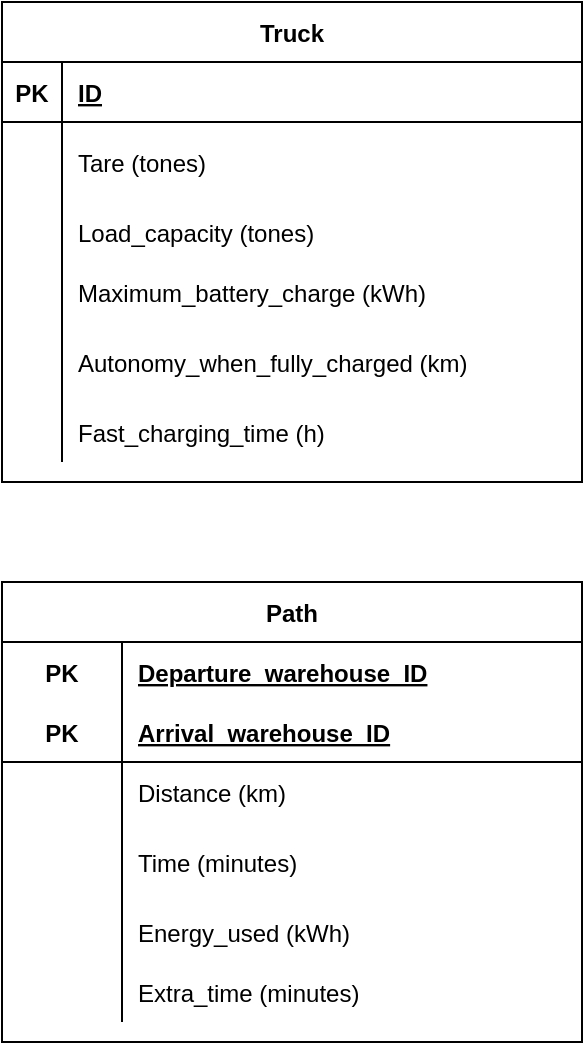 <mxfile version="20.5.1" type="device"><diagram id="kaK7hIqWuDzbgCGweC6W" name="Strona-1"><mxGraphModel dx="1154" dy="634" grid="1" gridSize="10" guides="1" tooltips="1" connect="1" arrows="1" fold="1" page="1" pageScale="1" pageWidth="827" pageHeight="1169" math="0" shadow="0"><root><mxCell id="0"/><mxCell id="1" parent="0"/><mxCell id="QyO1bW1XIcq_5lWwzmQn-1" value="Truck" style="shape=table;startSize=30;container=1;collapsible=1;childLayout=tableLayout;fixedRows=1;rowLines=0;fontStyle=1;align=center;resizeLast=1;" vertex="1" parent="1"><mxGeometry x="100" y="30" width="290" height="240" as="geometry"><mxRectangle x="80" y="70" width="70" height="30" as="alternateBounds"/></mxGeometry></mxCell><mxCell id="QyO1bW1XIcq_5lWwzmQn-2" value="" style="shape=tableRow;horizontal=0;startSize=0;swimlaneHead=0;swimlaneBody=0;fillColor=none;collapsible=0;dropTarget=0;points=[[0,0.5],[1,0.5]];portConstraint=eastwest;top=0;left=0;right=0;bottom=1;" vertex="1" parent="QyO1bW1XIcq_5lWwzmQn-1"><mxGeometry y="30" width="290" height="30" as="geometry"/></mxCell><mxCell id="QyO1bW1XIcq_5lWwzmQn-3" value="PK" style="shape=partialRectangle;connectable=0;fillColor=none;top=0;left=0;bottom=0;right=0;fontStyle=1;overflow=hidden;" vertex="1" parent="QyO1bW1XIcq_5lWwzmQn-2"><mxGeometry width="30" height="30" as="geometry"><mxRectangle width="30" height="30" as="alternateBounds"/></mxGeometry></mxCell><mxCell id="QyO1bW1XIcq_5lWwzmQn-4" value="ID" style="shape=partialRectangle;connectable=0;fillColor=none;top=0;left=0;bottom=0;right=0;align=left;spacingLeft=6;fontStyle=5;overflow=hidden;" vertex="1" parent="QyO1bW1XIcq_5lWwzmQn-2"><mxGeometry x="30" width="260" height="30" as="geometry"><mxRectangle width="260" height="30" as="alternateBounds"/></mxGeometry></mxCell><mxCell id="QyO1bW1XIcq_5lWwzmQn-5" value="" style="shape=tableRow;horizontal=0;startSize=0;swimlaneHead=0;swimlaneBody=0;fillColor=none;collapsible=0;dropTarget=0;points=[[0,0.5],[1,0.5]];portConstraint=eastwest;top=0;left=0;right=0;bottom=0;" vertex="1" parent="QyO1bW1XIcq_5lWwzmQn-1"><mxGeometry y="60" width="290" height="40" as="geometry"/></mxCell><mxCell id="QyO1bW1XIcq_5lWwzmQn-6" value="" style="shape=partialRectangle;connectable=0;fillColor=none;top=0;left=0;bottom=0;right=0;editable=1;overflow=hidden;" vertex="1" parent="QyO1bW1XIcq_5lWwzmQn-5"><mxGeometry width="30" height="40" as="geometry"><mxRectangle width="30" height="40" as="alternateBounds"/></mxGeometry></mxCell><mxCell id="QyO1bW1XIcq_5lWwzmQn-7" value="Tare (tones)" style="shape=partialRectangle;connectable=0;fillColor=none;top=0;left=0;bottom=0;right=0;align=left;spacingLeft=6;overflow=hidden;" vertex="1" parent="QyO1bW1XIcq_5lWwzmQn-5"><mxGeometry x="30" width="260" height="40" as="geometry"><mxRectangle width="260" height="40" as="alternateBounds"/></mxGeometry></mxCell><mxCell id="QyO1bW1XIcq_5lWwzmQn-8" value="" style="shape=tableRow;horizontal=0;startSize=0;swimlaneHead=0;swimlaneBody=0;fillColor=none;collapsible=0;dropTarget=0;points=[[0,0.5],[1,0.5]];portConstraint=eastwest;top=0;left=0;right=0;bottom=0;" vertex="1" parent="QyO1bW1XIcq_5lWwzmQn-1"><mxGeometry y="100" width="290" height="30" as="geometry"/></mxCell><mxCell id="QyO1bW1XIcq_5lWwzmQn-9" value="" style="shape=partialRectangle;connectable=0;fillColor=none;top=0;left=0;bottom=0;right=0;editable=1;overflow=hidden;" vertex="1" parent="QyO1bW1XIcq_5lWwzmQn-8"><mxGeometry width="30" height="30" as="geometry"><mxRectangle width="30" height="30" as="alternateBounds"/></mxGeometry></mxCell><mxCell id="QyO1bW1XIcq_5lWwzmQn-10" value="Load_capacity (tones)" style="shape=partialRectangle;connectable=0;fillColor=none;top=0;left=0;bottom=0;right=0;align=left;spacingLeft=6;overflow=hidden;" vertex="1" parent="QyO1bW1XIcq_5lWwzmQn-8"><mxGeometry x="30" width="260" height="30" as="geometry"><mxRectangle width="260" height="30" as="alternateBounds"/></mxGeometry></mxCell><mxCell id="QyO1bW1XIcq_5lWwzmQn-11" value="" style="shape=tableRow;horizontal=0;startSize=0;swimlaneHead=0;swimlaneBody=0;fillColor=none;collapsible=0;dropTarget=0;points=[[0,0.5],[1,0.5]];portConstraint=eastwest;top=0;left=0;right=0;bottom=0;" vertex="1" parent="QyO1bW1XIcq_5lWwzmQn-1"><mxGeometry y="130" width="290" height="30" as="geometry"/></mxCell><mxCell id="QyO1bW1XIcq_5lWwzmQn-12" value="" style="shape=partialRectangle;connectable=0;fillColor=none;top=0;left=0;bottom=0;right=0;editable=1;overflow=hidden;" vertex="1" parent="QyO1bW1XIcq_5lWwzmQn-11"><mxGeometry width="30" height="30" as="geometry"><mxRectangle width="30" height="30" as="alternateBounds"/></mxGeometry></mxCell><mxCell id="QyO1bW1XIcq_5lWwzmQn-13" value="Maximum_battery_charge (kWh)" style="shape=partialRectangle;connectable=0;fillColor=none;top=0;left=0;bottom=0;right=0;align=left;spacingLeft=6;overflow=hidden;" vertex="1" parent="QyO1bW1XIcq_5lWwzmQn-11"><mxGeometry x="30" width="260" height="30" as="geometry"><mxRectangle width="260" height="30" as="alternateBounds"/></mxGeometry></mxCell><mxCell id="QyO1bW1XIcq_5lWwzmQn-44" style="shape=tableRow;horizontal=0;startSize=0;swimlaneHead=0;swimlaneBody=0;fillColor=none;collapsible=0;dropTarget=0;points=[[0,0.5],[1,0.5]];portConstraint=eastwest;top=0;left=0;right=0;bottom=0;" vertex="1" parent="QyO1bW1XIcq_5lWwzmQn-1"><mxGeometry y="160" width="290" height="40" as="geometry"/></mxCell><mxCell id="QyO1bW1XIcq_5lWwzmQn-45" style="shape=partialRectangle;connectable=0;fillColor=none;top=0;left=0;bottom=0;right=0;editable=1;overflow=hidden;" vertex="1" parent="QyO1bW1XIcq_5lWwzmQn-44"><mxGeometry width="30" height="40" as="geometry"><mxRectangle width="30" height="40" as="alternateBounds"/></mxGeometry></mxCell><mxCell id="QyO1bW1XIcq_5lWwzmQn-46" value="Autonomy_when_fully_charged (km)" style="shape=partialRectangle;connectable=0;fillColor=none;top=0;left=0;bottom=0;right=0;align=left;spacingLeft=6;overflow=hidden;" vertex="1" parent="QyO1bW1XIcq_5lWwzmQn-44"><mxGeometry x="30" width="260" height="40" as="geometry"><mxRectangle width="260" height="40" as="alternateBounds"/></mxGeometry></mxCell><mxCell id="QyO1bW1XIcq_5lWwzmQn-47" style="shape=tableRow;horizontal=0;startSize=0;swimlaneHead=0;swimlaneBody=0;fillColor=none;collapsible=0;dropTarget=0;points=[[0,0.5],[1,0.5]];portConstraint=eastwest;top=0;left=0;right=0;bottom=0;" vertex="1" parent="QyO1bW1XIcq_5lWwzmQn-1"><mxGeometry y="200" width="290" height="30" as="geometry"/></mxCell><mxCell id="QyO1bW1XIcq_5lWwzmQn-48" style="shape=partialRectangle;connectable=0;fillColor=none;top=0;left=0;bottom=0;right=0;editable=1;overflow=hidden;" vertex="1" parent="QyO1bW1XIcq_5lWwzmQn-47"><mxGeometry width="30" height="30" as="geometry"><mxRectangle width="30" height="30" as="alternateBounds"/></mxGeometry></mxCell><mxCell id="QyO1bW1XIcq_5lWwzmQn-49" value="Fast_charging_time (h)" style="shape=partialRectangle;connectable=0;fillColor=none;top=0;left=0;bottom=0;right=0;align=left;spacingLeft=6;overflow=hidden;" vertex="1" parent="QyO1bW1XIcq_5lWwzmQn-47"><mxGeometry x="30" width="260" height="30" as="geometry"><mxRectangle width="260" height="30" as="alternateBounds"/></mxGeometry></mxCell><mxCell id="QyO1bW1XIcq_5lWwzmQn-53" value="Path" style="shape=table;startSize=30;container=1;collapsible=1;childLayout=tableLayout;fixedRows=1;rowLines=0;fontStyle=1;align=center;resizeLast=1;" vertex="1" parent="1"><mxGeometry x="100" y="320" width="290" height="230" as="geometry"/></mxCell><mxCell id="QyO1bW1XIcq_5lWwzmQn-54" value="" style="shape=tableRow;horizontal=0;startSize=0;swimlaneHead=0;swimlaneBody=0;fillColor=none;collapsible=0;dropTarget=0;points=[[0,0.5],[1,0.5]];portConstraint=eastwest;top=0;left=0;right=0;bottom=0;" vertex="1" parent="QyO1bW1XIcq_5lWwzmQn-53"><mxGeometry y="30" width="290" height="30" as="geometry"/></mxCell><mxCell id="QyO1bW1XIcq_5lWwzmQn-55" value="PK" style="shape=partialRectangle;connectable=0;fillColor=none;top=0;left=0;bottom=0;right=0;fontStyle=1;overflow=hidden;" vertex="1" parent="QyO1bW1XIcq_5lWwzmQn-54"><mxGeometry width="60" height="30" as="geometry"><mxRectangle width="60" height="30" as="alternateBounds"/></mxGeometry></mxCell><mxCell id="QyO1bW1XIcq_5lWwzmQn-56" value="Departure_warehouse_ID" style="shape=partialRectangle;connectable=0;fillColor=none;top=0;left=0;bottom=0;right=0;align=left;spacingLeft=6;fontStyle=5;overflow=hidden;" vertex="1" parent="QyO1bW1XIcq_5lWwzmQn-54"><mxGeometry x="60" width="230" height="30" as="geometry"><mxRectangle width="230" height="30" as="alternateBounds"/></mxGeometry></mxCell><mxCell id="QyO1bW1XIcq_5lWwzmQn-57" value="" style="shape=tableRow;horizontal=0;startSize=0;swimlaneHead=0;swimlaneBody=0;fillColor=none;collapsible=0;dropTarget=0;points=[[0,0.5],[1,0.5]];portConstraint=eastwest;top=0;left=0;right=0;bottom=1;" vertex="1" parent="QyO1bW1XIcq_5lWwzmQn-53"><mxGeometry y="60" width="290" height="30" as="geometry"/></mxCell><mxCell id="QyO1bW1XIcq_5lWwzmQn-58" value="PK" style="shape=partialRectangle;connectable=0;fillColor=none;top=0;left=0;bottom=0;right=0;fontStyle=1;overflow=hidden;" vertex="1" parent="QyO1bW1XIcq_5lWwzmQn-57"><mxGeometry width="60" height="30" as="geometry"><mxRectangle width="60" height="30" as="alternateBounds"/></mxGeometry></mxCell><mxCell id="QyO1bW1XIcq_5lWwzmQn-59" value="Arrival_warehouse_ID" style="shape=partialRectangle;connectable=0;fillColor=none;top=0;left=0;bottom=0;right=0;align=left;spacingLeft=6;fontStyle=5;overflow=hidden;" vertex="1" parent="QyO1bW1XIcq_5lWwzmQn-57"><mxGeometry x="60" width="230" height="30" as="geometry"><mxRectangle width="230" height="30" as="alternateBounds"/></mxGeometry></mxCell><mxCell id="QyO1bW1XIcq_5lWwzmQn-60" value="" style="shape=tableRow;horizontal=0;startSize=0;swimlaneHead=0;swimlaneBody=0;fillColor=none;collapsible=0;dropTarget=0;points=[[0,0.5],[1,0.5]];portConstraint=eastwest;top=0;left=0;right=0;bottom=0;" vertex="1" parent="QyO1bW1XIcq_5lWwzmQn-53"><mxGeometry y="90" width="290" height="30" as="geometry"/></mxCell><mxCell id="QyO1bW1XIcq_5lWwzmQn-61" value="" style="shape=partialRectangle;connectable=0;fillColor=none;top=0;left=0;bottom=0;right=0;editable=1;overflow=hidden;" vertex="1" parent="QyO1bW1XIcq_5lWwzmQn-60"><mxGeometry width="60" height="30" as="geometry"><mxRectangle width="60" height="30" as="alternateBounds"/></mxGeometry></mxCell><mxCell id="QyO1bW1XIcq_5lWwzmQn-62" value="Distance (km)" style="shape=partialRectangle;connectable=0;fillColor=none;top=0;left=0;bottom=0;right=0;align=left;spacingLeft=6;overflow=hidden;" vertex="1" parent="QyO1bW1XIcq_5lWwzmQn-60"><mxGeometry x="60" width="230" height="30" as="geometry"><mxRectangle width="230" height="30" as="alternateBounds"/></mxGeometry></mxCell><mxCell id="QyO1bW1XIcq_5lWwzmQn-63" value="" style="shape=tableRow;horizontal=0;startSize=0;swimlaneHead=0;swimlaneBody=0;fillColor=none;collapsible=0;dropTarget=0;points=[[0,0.5],[1,0.5]];portConstraint=eastwest;top=0;left=0;right=0;bottom=0;" vertex="1" parent="QyO1bW1XIcq_5lWwzmQn-53"><mxGeometry y="120" width="290" height="40" as="geometry"/></mxCell><mxCell id="QyO1bW1XIcq_5lWwzmQn-64" value="" style="shape=partialRectangle;connectable=0;fillColor=none;top=0;left=0;bottom=0;right=0;editable=1;overflow=hidden;" vertex="1" parent="QyO1bW1XIcq_5lWwzmQn-63"><mxGeometry width="60" height="40" as="geometry"><mxRectangle width="60" height="40" as="alternateBounds"/></mxGeometry></mxCell><mxCell id="QyO1bW1XIcq_5lWwzmQn-65" value="Time (minutes)" style="shape=partialRectangle;connectable=0;fillColor=none;top=0;left=0;bottom=0;right=0;align=left;spacingLeft=6;overflow=hidden;" vertex="1" parent="QyO1bW1XIcq_5lWwzmQn-63"><mxGeometry x="60" width="230" height="40" as="geometry"><mxRectangle width="230" height="40" as="alternateBounds"/></mxGeometry></mxCell><mxCell id="QyO1bW1XIcq_5lWwzmQn-66" style="shape=tableRow;horizontal=0;startSize=0;swimlaneHead=0;swimlaneBody=0;fillColor=none;collapsible=0;dropTarget=0;points=[[0,0.5],[1,0.5]];portConstraint=eastwest;top=0;left=0;right=0;bottom=0;" vertex="1" parent="QyO1bW1XIcq_5lWwzmQn-53"><mxGeometry y="160" width="290" height="30" as="geometry"/></mxCell><mxCell id="QyO1bW1XIcq_5lWwzmQn-67" style="shape=partialRectangle;connectable=0;fillColor=none;top=0;left=0;bottom=0;right=0;editable=1;overflow=hidden;" vertex="1" parent="QyO1bW1XIcq_5lWwzmQn-66"><mxGeometry width="60" height="30" as="geometry"><mxRectangle width="60" height="30" as="alternateBounds"/></mxGeometry></mxCell><mxCell id="QyO1bW1XIcq_5lWwzmQn-68" value="Energy_used (kWh)" style="shape=partialRectangle;connectable=0;fillColor=none;top=0;left=0;bottom=0;right=0;align=left;spacingLeft=6;overflow=hidden;" vertex="1" parent="QyO1bW1XIcq_5lWwzmQn-66"><mxGeometry x="60" width="230" height="30" as="geometry"><mxRectangle width="230" height="30" as="alternateBounds"/></mxGeometry></mxCell><mxCell id="QyO1bW1XIcq_5lWwzmQn-69" style="shape=tableRow;horizontal=0;startSize=0;swimlaneHead=0;swimlaneBody=0;fillColor=none;collapsible=0;dropTarget=0;points=[[0,0.5],[1,0.5]];portConstraint=eastwest;top=0;left=0;right=0;bottom=0;" vertex="1" parent="QyO1bW1XIcq_5lWwzmQn-53"><mxGeometry y="190" width="290" height="30" as="geometry"/></mxCell><mxCell id="QyO1bW1XIcq_5lWwzmQn-70" style="shape=partialRectangle;connectable=0;fillColor=none;top=0;left=0;bottom=0;right=0;editable=1;overflow=hidden;" vertex="1" parent="QyO1bW1XIcq_5lWwzmQn-69"><mxGeometry width="60" height="30" as="geometry"><mxRectangle width="60" height="30" as="alternateBounds"/></mxGeometry></mxCell><mxCell id="QyO1bW1XIcq_5lWwzmQn-71" value="Extra_time (minutes)" style="shape=partialRectangle;connectable=0;fillColor=none;top=0;left=0;bottom=0;right=0;align=left;spacingLeft=6;overflow=hidden;" vertex="1" parent="QyO1bW1XIcq_5lWwzmQn-69"><mxGeometry x="60" width="230" height="30" as="geometry"><mxRectangle width="230" height="30" as="alternateBounds"/></mxGeometry></mxCell></root></mxGraphModel></diagram></mxfile>